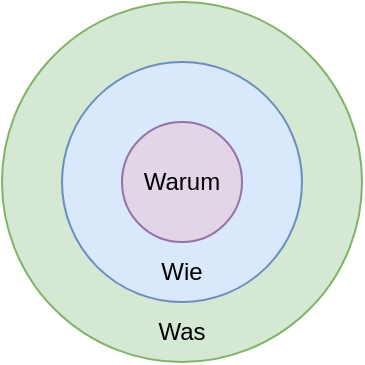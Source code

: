 <mxfile version="24.5.3" type="device">
  <diagram name="Seite-1" id="tQ0ftKxHk6KphrgHs4fO">
    <mxGraphModel dx="830" dy="498" grid="1" gridSize="10" guides="1" tooltips="1" connect="1" arrows="1" fold="1" page="1" pageScale="1" pageWidth="827" pageHeight="1169" math="0" shadow="0">
      <root>
        <mxCell id="0" />
        <mxCell id="1" parent="0" />
        <mxCell id="sHAHgVAb-YiC9wbnziUG-5" value="" style="ellipse;whiteSpace=wrap;html=1;aspect=fixed;fillColor=#d5e8d4;strokeColor=#82b366;" parent="1" vertex="1">
          <mxGeometry x="324" y="495" width="180" height="180" as="geometry" />
        </mxCell>
        <mxCell id="sHAHgVAb-YiC9wbnziUG-3" value="" style="ellipse;whiteSpace=wrap;html=1;aspect=fixed;fillColor=#dae8fc;strokeColor=#6c8ebf;" parent="1" vertex="1">
          <mxGeometry x="354" y="525" width="120" height="120" as="geometry" />
        </mxCell>
        <mxCell id="sHAHgVAb-YiC9wbnziUG-1" value="" style="ellipse;whiteSpace=wrap;html=1;aspect=fixed;fillColor=#e1d5e7;strokeColor=#9673a6;" parent="1" vertex="1">
          <mxGeometry x="384" y="555" width="60" height="60" as="geometry" />
        </mxCell>
        <mxCell id="oB--57uGbdaJ3v9jcPXn-1" value="Warum" style="text;html=1;align=center;verticalAlign=middle;whiteSpace=wrap;rounded=0;" parent="1" vertex="1">
          <mxGeometry x="384" y="570" width="60" height="30" as="geometry" />
        </mxCell>
        <mxCell id="sHAHgVAb-YiC9wbnziUG-4" value="Wie" style="text;html=1;align=center;verticalAlign=middle;whiteSpace=wrap;rounded=0;" parent="1" vertex="1">
          <mxGeometry x="384" y="615" width="60" height="30" as="geometry" />
        </mxCell>
        <mxCell id="sHAHgVAb-YiC9wbnziUG-6" value="Was" style="text;html=1;align=center;verticalAlign=middle;whiteSpace=wrap;rounded=0;" parent="1" vertex="1">
          <mxGeometry x="384" y="645" width="60" height="30" as="geometry" />
        </mxCell>
      </root>
    </mxGraphModel>
  </diagram>
</mxfile>
